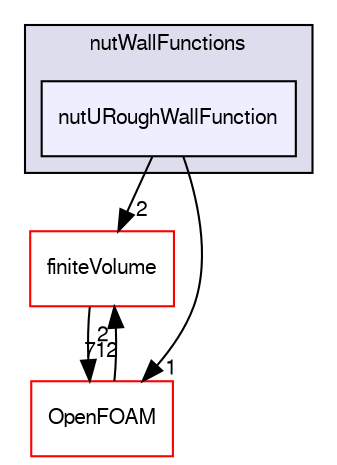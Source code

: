 digraph "src/TurbulenceModels/turbulenceModels/RAS/derivedFvPatchFields/wallFunctions/nutWallFunctions/nutURoughWallFunction" {
  bgcolor=transparent;
  compound=true
  node [ fontsize="10", fontname="FreeSans"];
  edge [ labelfontsize="10", labelfontname="FreeSans"];
  subgraph clusterdir_f417327ac357b6ca5fe28d357e623359 {
    graph [ bgcolor="#ddddee", pencolor="black", label="nutWallFunctions" fontname="FreeSans", fontsize="10", URL="dir_f417327ac357b6ca5fe28d357e623359.html"]
  dir_db26f05efb5f5662fd02cbbfdace2eca [shape=box, label="nutURoughWallFunction", style="filled", fillcolor="#eeeeff", pencolor="black", URL="dir_db26f05efb5f5662fd02cbbfdace2eca.html"];
  }
  dir_9bd15774b555cf7259a6fa18f99fe99b [shape=box label="finiteVolume" color="red" URL="dir_9bd15774b555cf7259a6fa18f99fe99b.html"];
  dir_c5473ff19b20e6ec4dfe5c310b3778a8 [shape=box label="OpenFOAM" color="red" URL="dir_c5473ff19b20e6ec4dfe5c310b3778a8.html"];
  dir_9bd15774b555cf7259a6fa18f99fe99b->dir_c5473ff19b20e6ec4dfe5c310b3778a8 [headlabel="712", labeldistance=1.5 headhref="dir_000749_001732.html"];
  dir_c5473ff19b20e6ec4dfe5c310b3778a8->dir_9bd15774b555cf7259a6fa18f99fe99b [headlabel="2", labeldistance=1.5 headhref="dir_001732_000749.html"];
  dir_db26f05efb5f5662fd02cbbfdace2eca->dir_9bd15774b555cf7259a6fa18f99fe99b [headlabel="2", labeldistance=1.5 headhref="dir_002998_000749.html"];
  dir_db26f05efb5f5662fd02cbbfdace2eca->dir_c5473ff19b20e6ec4dfe5c310b3778a8 [headlabel="1", labeldistance=1.5 headhref="dir_002998_001732.html"];
}
